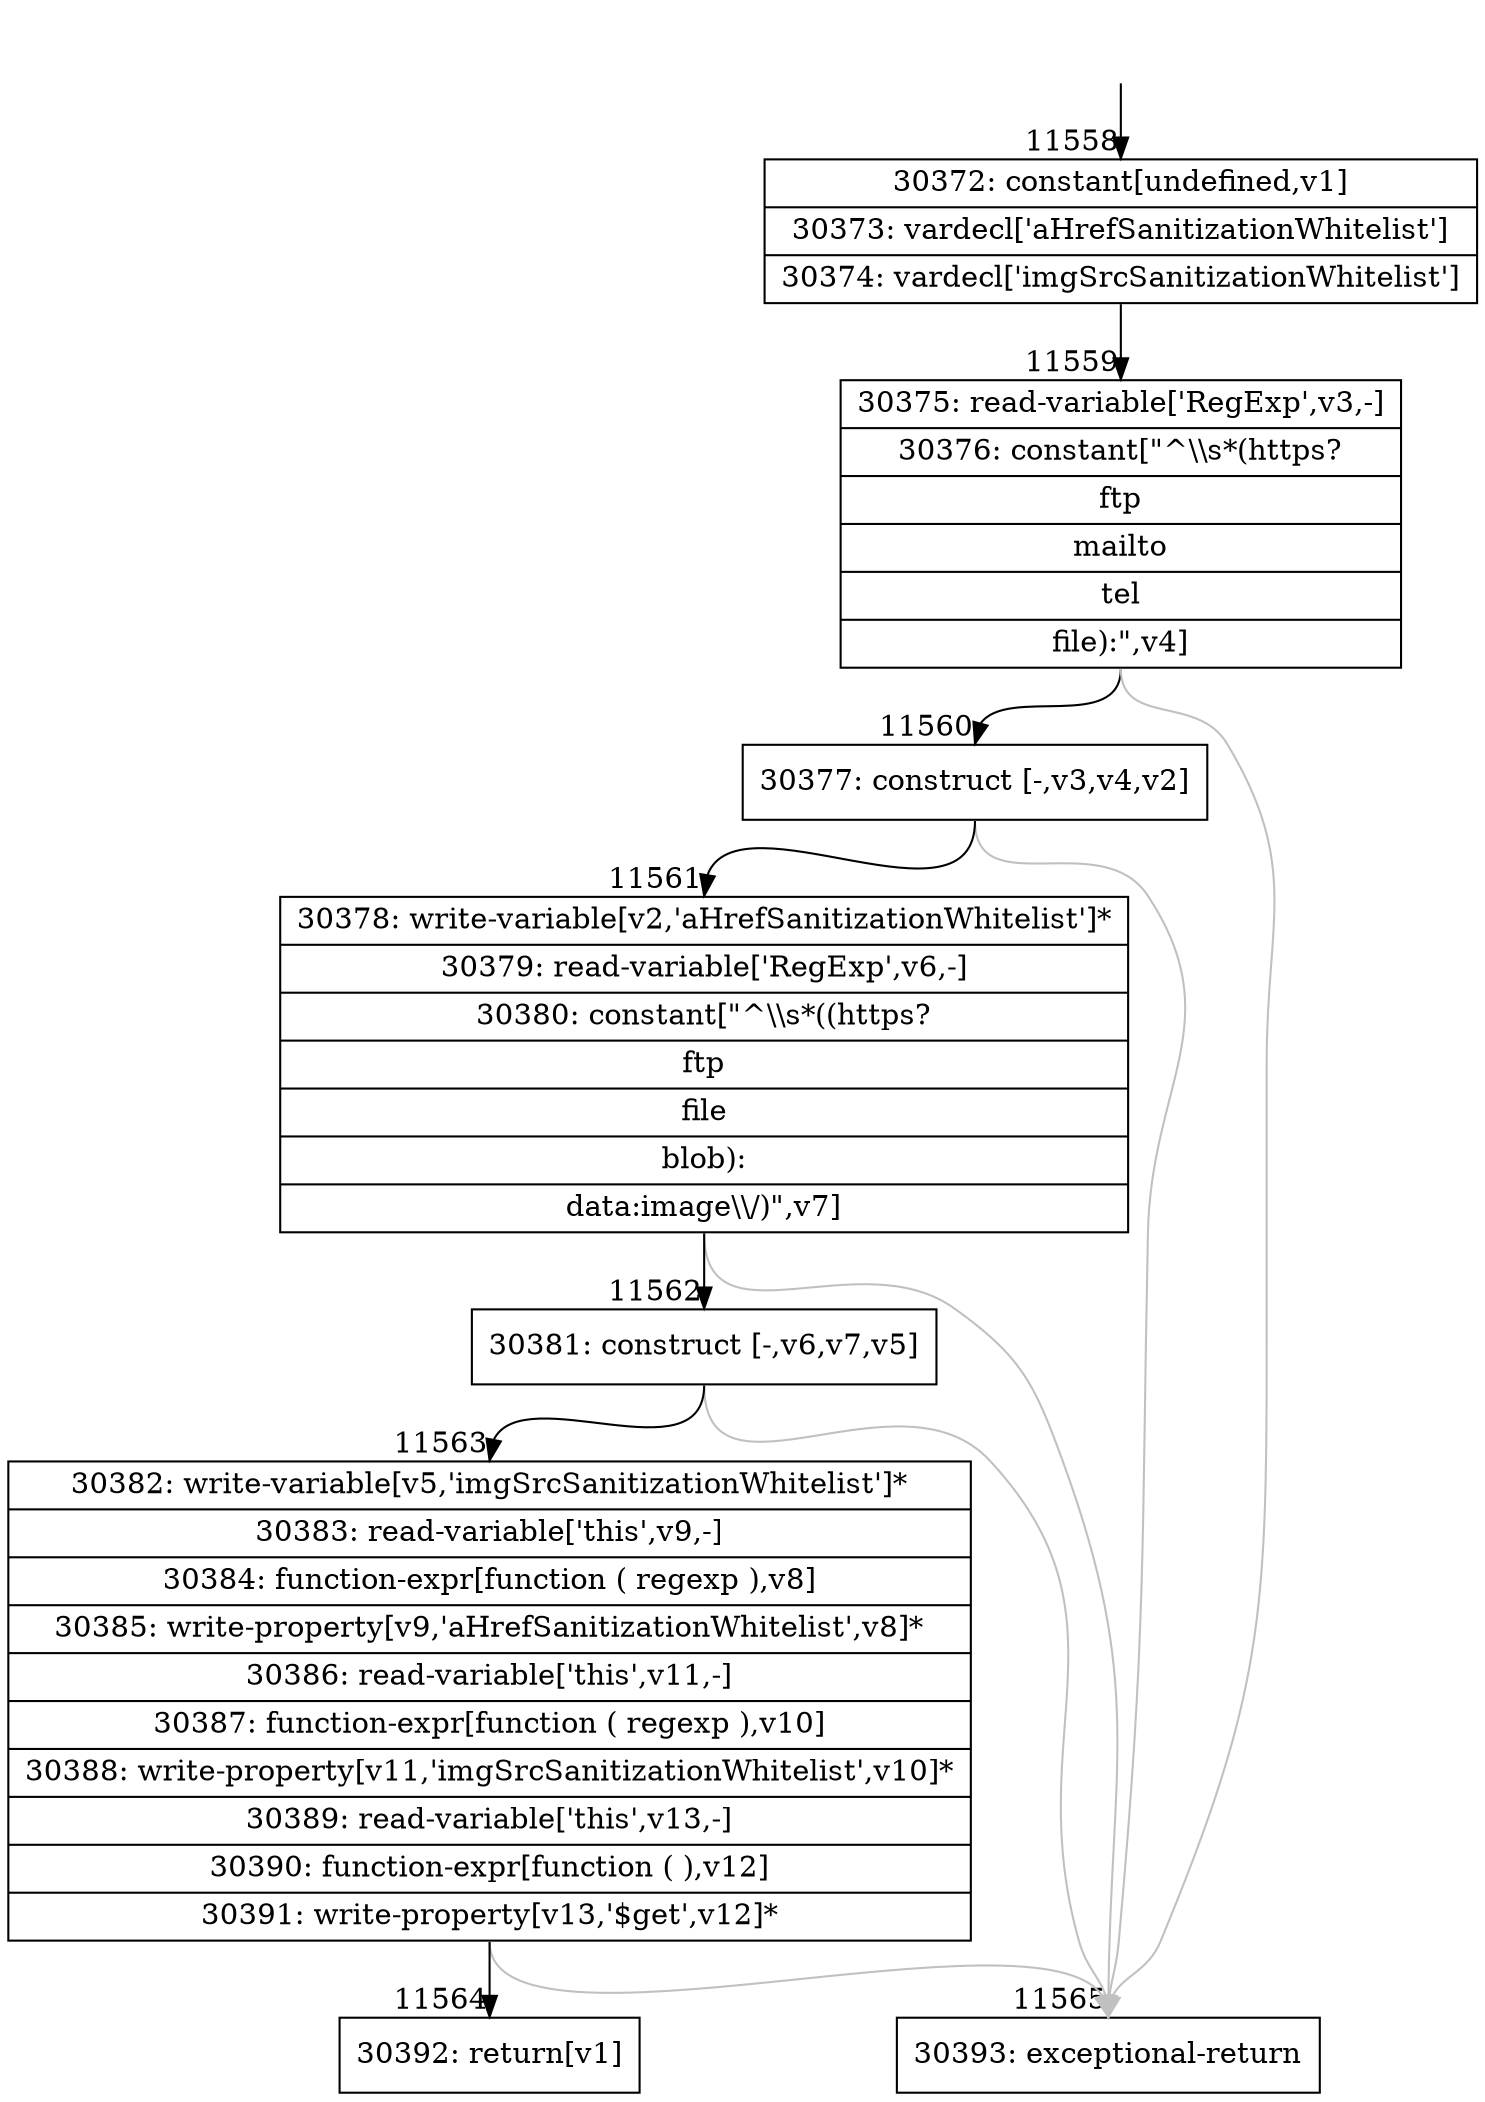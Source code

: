 digraph {
rankdir="TD"
BB_entry888[shape=none,label=""];
BB_entry888 -> BB11558 [tailport=s, headport=n, headlabel="    11558"]
BB11558 [shape=record label="{30372: constant[undefined,v1]|30373: vardecl['aHrefSanitizationWhitelist']|30374: vardecl['imgSrcSanitizationWhitelist']}" ] 
BB11558 -> BB11559 [tailport=s, headport=n, headlabel="      11559"]
BB11559 [shape=record label="{30375: read-variable['RegExp',v3,-]|30376: constant[\"^\\\\s*(https?|ftp|mailto|tel|file):\",v4]}" ] 
BB11559 -> BB11560 [tailport=s, headport=n, headlabel="      11560"]
BB11559 -> BB11565 [tailport=s, headport=n, color=gray, headlabel="      11565"]
BB11560 [shape=record label="{30377: construct [-,v3,v4,v2]}" ] 
BB11560 -> BB11561 [tailport=s, headport=n, headlabel="      11561"]
BB11560 -> BB11565 [tailport=s, headport=n, color=gray]
BB11561 [shape=record label="{30378: write-variable[v2,'aHrefSanitizationWhitelist']*|30379: read-variable['RegExp',v6,-]|30380: constant[\"^\\\\s*((https?|ftp|file|blob):|data:image\\\\/)\",v7]}" ] 
BB11561 -> BB11562 [tailport=s, headport=n, headlabel="      11562"]
BB11561 -> BB11565 [tailport=s, headport=n, color=gray]
BB11562 [shape=record label="{30381: construct [-,v6,v7,v5]}" ] 
BB11562 -> BB11563 [tailport=s, headport=n, headlabel="      11563"]
BB11562 -> BB11565 [tailport=s, headport=n, color=gray]
BB11563 [shape=record label="{30382: write-variable[v5,'imgSrcSanitizationWhitelist']*|30383: read-variable['this',v9,-]|30384: function-expr[function ( regexp ),v8]|30385: write-property[v9,'aHrefSanitizationWhitelist',v8]*|30386: read-variable['this',v11,-]|30387: function-expr[function ( regexp ),v10]|30388: write-property[v11,'imgSrcSanitizationWhitelist',v10]*|30389: read-variable['this',v13,-]|30390: function-expr[function ( ),v12]|30391: write-property[v13,'$get',v12]*}" ] 
BB11563 -> BB11564 [tailport=s, headport=n, headlabel="      11564"]
BB11563 -> BB11565 [tailport=s, headport=n, color=gray]
BB11564 [shape=record label="{30392: return[v1]}" ] 
BB11565 [shape=record label="{30393: exceptional-return}" ] 
//#$~ 16320
}

